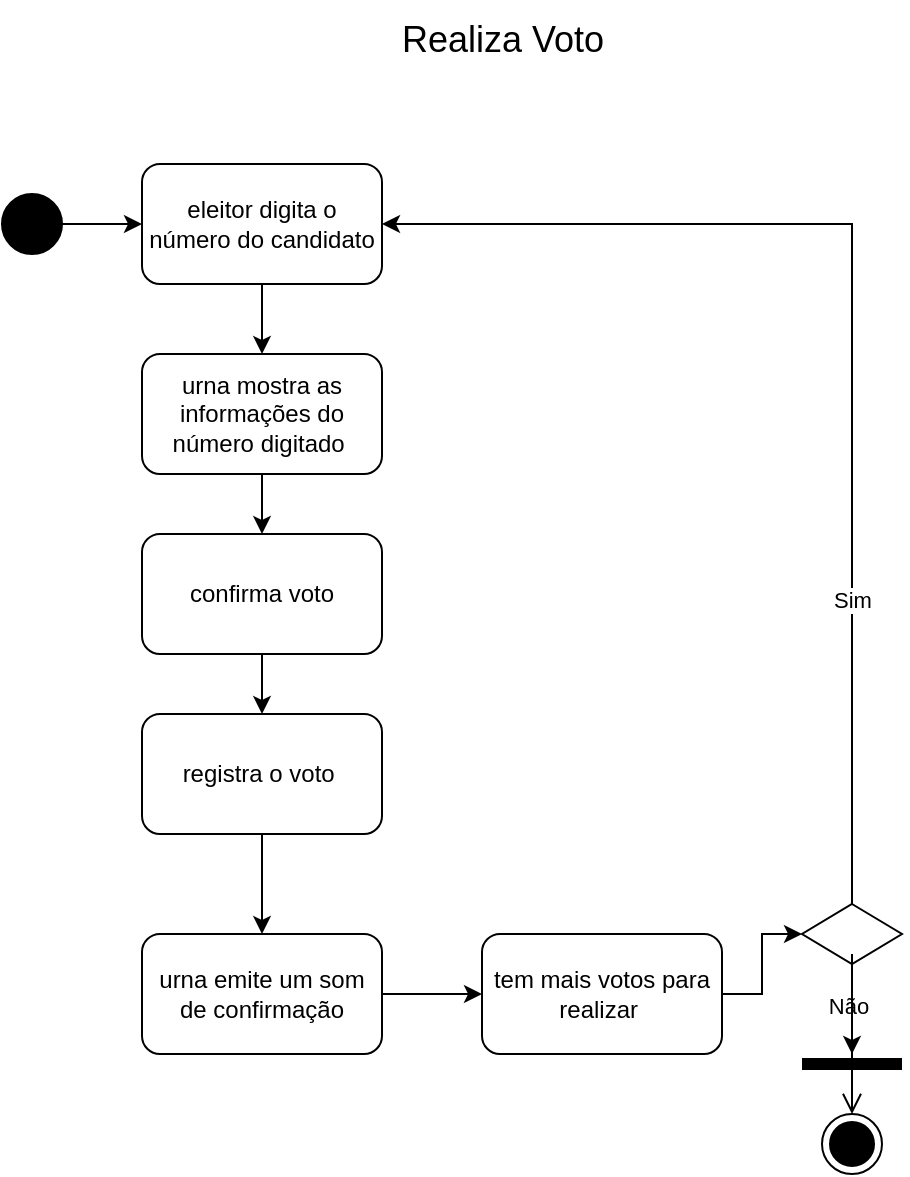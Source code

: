 <mxfile version="28.2.5">
  <diagram name="Página-1" id="zMhko25kuJdaVbV65YMQ">
    <mxGraphModel dx="1426" dy="777" grid="1" gridSize="10" guides="1" tooltips="1" connect="1" arrows="1" fold="1" page="1" pageScale="1" pageWidth="827" pageHeight="1169" math="0" shadow="0">
      <root>
        <mxCell id="0" />
        <mxCell id="1" parent="0" />
        <mxCell id="Ii5o0wG8CZ3HwWFto0RK-1" value="&lt;font style=&quot;font-size: 18px;&quot;&gt;Realiza Voto&lt;/font&gt;" style="text;html=1;align=center;verticalAlign=middle;resizable=0;points=[];autosize=1;strokeColor=none;fillColor=none;" parent="1" vertex="1">
          <mxGeometry x="330" y="43" width="120" height="40" as="geometry" />
        </mxCell>
        <mxCell id="Ii5o0wG8CZ3HwWFto0RK-3" style="edgeStyle=orthogonalEdgeStyle;rounded=0;orthogonalLoop=1;jettySize=auto;html=1;" parent="1" source="Ii5o0wG8CZ3HwWFto0RK-2" target="Ii5o0wG8CZ3HwWFto0RK-4" edge="1">
          <mxGeometry relative="1" as="geometry">
            <mxPoint x="220" y="155" as="targetPoint" />
          </mxGeometry>
        </mxCell>
        <mxCell id="Ii5o0wG8CZ3HwWFto0RK-2" value="" style="ellipse;fillColor=strokeColor;html=1;" parent="1" vertex="1">
          <mxGeometry x="140" y="140" width="30" height="30" as="geometry" />
        </mxCell>
        <mxCell id="Ii5o0wG8CZ3HwWFto0RK-5" style="edgeStyle=orthogonalEdgeStyle;rounded=0;orthogonalLoop=1;jettySize=auto;html=1;" parent="1" source="Ii5o0wG8CZ3HwWFto0RK-4" target="Ii5o0wG8CZ3HwWFto0RK-6" edge="1">
          <mxGeometry relative="1" as="geometry">
            <mxPoint x="270" y="230" as="targetPoint" />
          </mxGeometry>
        </mxCell>
        <mxCell id="Ii5o0wG8CZ3HwWFto0RK-4" value="eleitor digita o número do candidato" style="rounded=1;whiteSpace=wrap;html=1;" parent="1" vertex="1">
          <mxGeometry x="210" y="125" width="120" height="60" as="geometry" />
        </mxCell>
        <mxCell id="Ii5o0wG8CZ3HwWFto0RK-8" style="edgeStyle=orthogonalEdgeStyle;rounded=0;orthogonalLoop=1;jettySize=auto;html=1;" parent="1" source="Ii5o0wG8CZ3HwWFto0RK-6" target="Ii5o0wG8CZ3HwWFto0RK-7" edge="1">
          <mxGeometry relative="1" as="geometry" />
        </mxCell>
        <mxCell id="Ii5o0wG8CZ3HwWFto0RK-6" value="urna mostra as informações do número digitado&amp;nbsp;" style="rounded=1;whiteSpace=wrap;html=1;" parent="1" vertex="1">
          <mxGeometry x="210" y="220" width="120" height="60" as="geometry" />
        </mxCell>
        <mxCell id="Ii5o0wG8CZ3HwWFto0RK-34" style="edgeStyle=orthogonalEdgeStyle;rounded=0;orthogonalLoop=1;jettySize=auto;html=1;entryX=0.5;entryY=0;entryDx=0;entryDy=0;" parent="1" source="Ii5o0wG8CZ3HwWFto0RK-7" target="Ii5o0wG8CZ3HwWFto0RK-28" edge="1">
          <mxGeometry relative="1" as="geometry" />
        </mxCell>
        <mxCell id="Ii5o0wG8CZ3HwWFto0RK-7" value="confirma voto" style="rounded=1;whiteSpace=wrap;html=1;" parent="1" vertex="1">
          <mxGeometry x="210" y="310" width="120" height="60" as="geometry" />
        </mxCell>
        <mxCell id="Ii5o0wG8CZ3HwWFto0RK-27" style="edgeStyle=orthogonalEdgeStyle;rounded=0;orthogonalLoop=1;jettySize=auto;html=1;entryX=0;entryY=0.5;entryDx=0;entryDy=0;" parent="1" source="Ii5o0wG8CZ3HwWFto0RK-10" target="Ii5o0wG8CZ3HwWFto0RK-14" edge="1">
          <mxGeometry relative="1" as="geometry" />
        </mxCell>
        <mxCell id="Ii5o0wG8CZ3HwWFto0RK-10" value="urna emite um som de confirmação" style="rounded=1;whiteSpace=wrap;html=1;" parent="1" vertex="1">
          <mxGeometry x="210" y="510" width="120" height="60" as="geometry" />
        </mxCell>
        <mxCell id="Ii5o0wG8CZ3HwWFto0RK-17" style="edgeStyle=orthogonalEdgeStyle;rounded=0;orthogonalLoop=1;jettySize=auto;html=1;" parent="1" source="Ii5o0wG8CZ3HwWFto0RK-14" target="Ii5o0wG8CZ3HwWFto0RK-18" edge="1">
          <mxGeometry relative="1" as="geometry">
            <mxPoint x="540" y="430" as="targetPoint" />
          </mxGeometry>
        </mxCell>
        <mxCell id="Ii5o0wG8CZ3HwWFto0RK-14" value="tem mais votos para realizar&amp;nbsp;" style="rounded=1;whiteSpace=wrap;html=1;" parent="1" vertex="1">
          <mxGeometry x="380" y="510" width="120" height="60" as="geometry" />
        </mxCell>
        <mxCell id="Ii5o0wG8CZ3HwWFto0RK-19" style="edgeStyle=orthogonalEdgeStyle;rounded=0;orthogonalLoop=1;jettySize=auto;html=1;entryX=1;entryY=0.5;entryDx=0;entryDy=0;" parent="1" source="Ii5o0wG8CZ3HwWFto0RK-18" target="Ii5o0wG8CZ3HwWFto0RK-4" edge="1">
          <mxGeometry relative="1" as="geometry">
            <mxPoint x="565" y="150" as="targetPoint" />
            <Array as="points">
              <mxPoint x="565" y="155" />
            </Array>
          </mxGeometry>
        </mxCell>
        <mxCell id="Ii5o0wG8CZ3HwWFto0RK-20" value="Sim" style="edgeLabel;html=1;align=center;verticalAlign=middle;resizable=0;points=[];" parent="Ii5o0wG8CZ3HwWFto0RK-19" vertex="1" connectable="0">
          <mxGeometry x="-0.067" y="-3" relative="1" as="geometry">
            <mxPoint x="-3" y="116" as="offset" />
          </mxGeometry>
        </mxCell>
        <mxCell id="Ii5o0wG8CZ3HwWFto0RK-21" style="edgeStyle=orthogonalEdgeStyle;rounded=0;orthogonalLoop=1;jettySize=auto;html=1;" parent="1" source="Ii5o0wG8CZ3HwWFto0RK-18" target="Ii5o0wG8CZ3HwWFto0RK-23" edge="1">
          <mxGeometry relative="1" as="geometry">
            <mxPoint x="565" y="530" as="targetPoint" />
          </mxGeometry>
        </mxCell>
        <mxCell id="Ii5o0wG8CZ3HwWFto0RK-22" value="Não" style="edgeLabel;html=1;align=center;verticalAlign=middle;resizable=0;points=[];" parent="Ii5o0wG8CZ3HwWFto0RK-21" vertex="1" connectable="0">
          <mxGeometry x="-0.082" y="-2" relative="1" as="geometry">
            <mxPoint as="offset" />
          </mxGeometry>
        </mxCell>
        <mxCell id="Ii5o0wG8CZ3HwWFto0RK-18" value="" style="rhombus;whiteSpace=wrap;html=1;" parent="1" vertex="1">
          <mxGeometry x="540" y="495" width="50" height="30" as="geometry" />
        </mxCell>
        <mxCell id="Ii5o0wG8CZ3HwWFto0RK-23" value="" style="shape=line;html=1;strokeWidth=6;strokeColor=#000000;" parent="1" vertex="1">
          <mxGeometry x="540" y="570" width="50" height="10" as="geometry" />
        </mxCell>
        <mxCell id="Ii5o0wG8CZ3HwWFto0RK-24" value="" style="edgeStyle=orthogonalEdgeStyle;html=1;verticalAlign=bottom;endArrow=open;endSize=8;strokeColor=#000000;rounded=0;entryX=0.5;entryY=0;entryDx=0;entryDy=0;" parent="1" source="Ii5o0wG8CZ3HwWFto0RK-23" target="Ii5o0wG8CZ3HwWFto0RK-25" edge="1">
          <mxGeometry relative="1" as="geometry">
            <mxPoint x="565" y="580" as="targetPoint" />
            <Array as="points">
              <mxPoint x="565" y="520" />
            </Array>
          </mxGeometry>
        </mxCell>
        <mxCell id="Ii5o0wG8CZ3HwWFto0RK-25" value="" style="ellipse;html=1;shape=endState;fillColor=strokeColor;" parent="1" vertex="1">
          <mxGeometry x="550" y="600" width="30" height="30" as="geometry" />
        </mxCell>
        <mxCell id="Ii5o0wG8CZ3HwWFto0RK-31" style="edgeStyle=orthogonalEdgeStyle;rounded=0;orthogonalLoop=1;jettySize=auto;html=1;exitX=0.5;exitY=1;exitDx=0;exitDy=0;" parent="1" source="Ii5o0wG8CZ3HwWFto0RK-28" target="Ii5o0wG8CZ3HwWFto0RK-10" edge="1">
          <mxGeometry relative="1" as="geometry" />
        </mxCell>
        <mxCell id="Ii5o0wG8CZ3HwWFto0RK-28" value="registra o voto&amp;nbsp;" style="rounded=1;whiteSpace=wrap;html=1;" parent="1" vertex="1">
          <mxGeometry x="210" y="400" width="120" height="60" as="geometry" />
        </mxCell>
      </root>
    </mxGraphModel>
  </diagram>
</mxfile>
